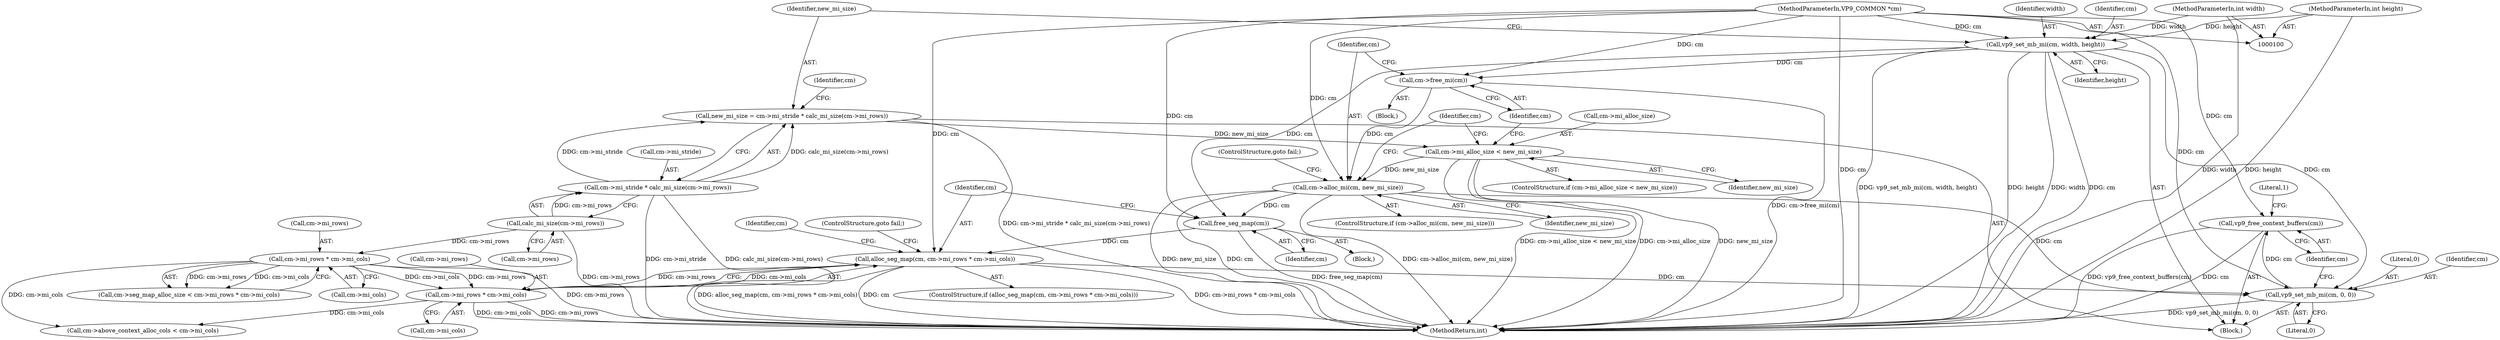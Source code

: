 digraph "0_Android_fdb1b40e7bb147c07bda988c9501ad223795d12d@API" {
"1000239" [label="(Call,vp9_free_context_buffers(cm))"];
"1000235" [label="(Call,vp9_set_mb_mi(cm, 0, 0))"];
"1000130" [label="(Call,cm->alloc_mi(cm, new_mi_size))"];
"1000127" [label="(Call,cm->free_mi(cm))"];
"1000106" [label="(Call,vp9_set_mb_mi(cm, width, height))"];
"1000101" [label="(MethodParameterIn,VP9_COMMON *cm)"];
"1000102" [label="(MethodParameterIn,int width)"];
"1000103" [label="(MethodParameterIn,int height)"];
"1000121" [label="(Call,cm->mi_alloc_size < new_mi_size)"];
"1000110" [label="(Call,new_mi_size = cm->mi_stride * calc_mi_size(cm->mi_rows))"];
"1000112" [label="(Call,cm->mi_stride * calc_mi_size(cm->mi_rows))"];
"1000116" [label="(Call,calc_mi_size(cm->mi_rows))"];
"1000150" [label="(Call,alloc_seg_map(cm, cm->mi_rows * cm->mi_cols))"];
"1000147" [label="(Call,free_seg_map(cm))"];
"1000152" [label="(Call,cm->mi_rows * cm->mi_cols)"];
"1000139" [label="(Call,cm->mi_rows * cm->mi_cols)"];
"1000163" [label="(Identifier,cm)"];
"1000113" [label="(Call,cm->mi_stride)"];
"1000106" [label="(Call,vp9_set_mb_mi(cm, width, height))"];
"1000126" [label="(Block,)"];
"1000146" [label="(Block,)"];
"1000108" [label="(Identifier,width)"];
"1000122" [label="(Call,cm->mi_alloc_size)"];
"1000150" [label="(Call,alloc_seg_map(cm, cm->mi_rows * cm->mi_cols))"];
"1000123" [label="(Identifier,cm)"];
"1000147" [label="(Call,free_seg_map(cm))"];
"1000238" [label="(Literal,0)"];
"1000156" [label="(Call,cm->mi_cols)"];
"1000240" [label="(Identifier,cm)"];
"1000149" [label="(ControlStructure,if (alloc_seg_map(cm, cm->mi_rows * cm->mi_cols)))"];
"1000143" [label="(Call,cm->mi_cols)"];
"1000235" [label="(Call,vp9_set_mb_mi(cm, 0, 0))"];
"1000130" [label="(Call,cm->alloc_mi(cm, new_mi_size))"];
"1000104" [label="(Block,)"];
"1000102" [label="(MethodParameterIn,int width)"];
"1000111" [label="(Identifier,new_mi_size)"];
"1000110" [label="(Call,new_mi_size = cm->mi_stride * calc_mi_size(cm->mi_rows))"];
"1000151" [label="(Identifier,cm)"];
"1000242" [label="(Literal,1)"];
"1000140" [label="(Call,cm->mi_rows)"];
"1000135" [label="(Call,cm->seg_map_alloc_size < cm->mi_rows * cm->mi_cols)"];
"1000237" [label="(Literal,0)"];
"1000137" [label="(Identifier,cm)"];
"1000239" [label="(Call,vp9_free_context_buffers(cm))"];
"1000125" [label="(Identifier,new_mi_size)"];
"1000107" [label="(Identifier,cm)"];
"1000116" [label="(Call,calc_mi_size(cm->mi_rows))"];
"1000121" [label="(Call,cm->mi_alloc_size < new_mi_size)"];
"1000133" [label="(ControlStructure,goto fail;)"];
"1000152" [label="(Call,cm->mi_rows * cm->mi_cols)"];
"1000120" [label="(ControlStructure,if (cm->mi_alloc_size < new_mi_size))"];
"1000153" [label="(Call,cm->mi_rows)"];
"1000159" [label="(ControlStructure,goto fail;)"];
"1000103" [label="(MethodParameterIn,int height)"];
"1000161" [label="(Call,cm->above_context_alloc_cols < cm->mi_cols)"];
"1000117" [label="(Call,cm->mi_rows)"];
"1000148" [label="(Identifier,cm)"];
"1000139" [label="(Call,cm->mi_rows * cm->mi_cols)"];
"1000129" [label="(ControlStructure,if (cm->alloc_mi(cm, new_mi_size)))"];
"1000127" [label="(Call,cm->free_mi(cm))"];
"1000109" [label="(Identifier,height)"];
"1000101" [label="(MethodParameterIn,VP9_COMMON *cm)"];
"1000236" [label="(Identifier,cm)"];
"1000132" [label="(Identifier,new_mi_size)"];
"1000131" [label="(Identifier,cm)"];
"1000128" [label="(Identifier,cm)"];
"1000112" [label="(Call,cm->mi_stride * calc_mi_size(cm->mi_rows))"];
"1000243" [label="(MethodReturn,int)"];
"1000239" -> "1000104"  [label="AST: "];
"1000239" -> "1000240"  [label="CFG: "];
"1000240" -> "1000239"  [label="AST: "];
"1000242" -> "1000239"  [label="CFG: "];
"1000239" -> "1000243"  [label="DDG: vp9_free_context_buffers(cm)"];
"1000239" -> "1000243"  [label="DDG: cm"];
"1000235" -> "1000239"  [label="DDG: cm"];
"1000101" -> "1000239"  [label="DDG: cm"];
"1000235" -> "1000104"  [label="AST: "];
"1000235" -> "1000238"  [label="CFG: "];
"1000236" -> "1000235"  [label="AST: "];
"1000237" -> "1000235"  [label="AST: "];
"1000238" -> "1000235"  [label="AST: "];
"1000240" -> "1000235"  [label="CFG: "];
"1000235" -> "1000243"  [label="DDG: vp9_set_mb_mi(cm, 0, 0)"];
"1000130" -> "1000235"  [label="DDG: cm"];
"1000106" -> "1000235"  [label="DDG: cm"];
"1000150" -> "1000235"  [label="DDG: cm"];
"1000101" -> "1000235"  [label="DDG: cm"];
"1000130" -> "1000129"  [label="AST: "];
"1000130" -> "1000132"  [label="CFG: "];
"1000131" -> "1000130"  [label="AST: "];
"1000132" -> "1000130"  [label="AST: "];
"1000133" -> "1000130"  [label="CFG: "];
"1000137" -> "1000130"  [label="CFG: "];
"1000130" -> "1000243"  [label="DDG: cm->alloc_mi(cm, new_mi_size)"];
"1000130" -> "1000243"  [label="DDG: new_mi_size"];
"1000130" -> "1000243"  [label="DDG: cm"];
"1000127" -> "1000130"  [label="DDG: cm"];
"1000101" -> "1000130"  [label="DDG: cm"];
"1000121" -> "1000130"  [label="DDG: new_mi_size"];
"1000130" -> "1000147"  [label="DDG: cm"];
"1000127" -> "1000126"  [label="AST: "];
"1000127" -> "1000128"  [label="CFG: "];
"1000128" -> "1000127"  [label="AST: "];
"1000131" -> "1000127"  [label="CFG: "];
"1000127" -> "1000243"  [label="DDG: cm->free_mi(cm)"];
"1000106" -> "1000127"  [label="DDG: cm"];
"1000101" -> "1000127"  [label="DDG: cm"];
"1000106" -> "1000104"  [label="AST: "];
"1000106" -> "1000109"  [label="CFG: "];
"1000107" -> "1000106"  [label="AST: "];
"1000108" -> "1000106"  [label="AST: "];
"1000109" -> "1000106"  [label="AST: "];
"1000111" -> "1000106"  [label="CFG: "];
"1000106" -> "1000243"  [label="DDG: width"];
"1000106" -> "1000243"  [label="DDG: cm"];
"1000106" -> "1000243"  [label="DDG: vp9_set_mb_mi(cm, width, height)"];
"1000106" -> "1000243"  [label="DDG: height"];
"1000101" -> "1000106"  [label="DDG: cm"];
"1000102" -> "1000106"  [label="DDG: width"];
"1000103" -> "1000106"  [label="DDG: height"];
"1000106" -> "1000147"  [label="DDG: cm"];
"1000101" -> "1000100"  [label="AST: "];
"1000101" -> "1000243"  [label="DDG: cm"];
"1000101" -> "1000147"  [label="DDG: cm"];
"1000101" -> "1000150"  [label="DDG: cm"];
"1000102" -> "1000100"  [label="AST: "];
"1000102" -> "1000243"  [label="DDG: width"];
"1000103" -> "1000100"  [label="AST: "];
"1000103" -> "1000243"  [label="DDG: height"];
"1000121" -> "1000120"  [label="AST: "];
"1000121" -> "1000125"  [label="CFG: "];
"1000122" -> "1000121"  [label="AST: "];
"1000125" -> "1000121"  [label="AST: "];
"1000128" -> "1000121"  [label="CFG: "];
"1000137" -> "1000121"  [label="CFG: "];
"1000121" -> "1000243"  [label="DDG: new_mi_size"];
"1000121" -> "1000243"  [label="DDG: cm->mi_alloc_size < new_mi_size"];
"1000121" -> "1000243"  [label="DDG: cm->mi_alloc_size"];
"1000110" -> "1000121"  [label="DDG: new_mi_size"];
"1000110" -> "1000104"  [label="AST: "];
"1000110" -> "1000112"  [label="CFG: "];
"1000111" -> "1000110"  [label="AST: "];
"1000112" -> "1000110"  [label="AST: "];
"1000123" -> "1000110"  [label="CFG: "];
"1000110" -> "1000243"  [label="DDG: cm->mi_stride * calc_mi_size(cm->mi_rows)"];
"1000112" -> "1000110"  [label="DDG: cm->mi_stride"];
"1000112" -> "1000110"  [label="DDG: calc_mi_size(cm->mi_rows)"];
"1000112" -> "1000116"  [label="CFG: "];
"1000113" -> "1000112"  [label="AST: "];
"1000116" -> "1000112"  [label="AST: "];
"1000112" -> "1000243"  [label="DDG: cm->mi_stride"];
"1000112" -> "1000243"  [label="DDG: calc_mi_size(cm->mi_rows)"];
"1000116" -> "1000112"  [label="DDG: cm->mi_rows"];
"1000116" -> "1000117"  [label="CFG: "];
"1000117" -> "1000116"  [label="AST: "];
"1000116" -> "1000243"  [label="DDG: cm->mi_rows"];
"1000116" -> "1000139"  [label="DDG: cm->mi_rows"];
"1000150" -> "1000149"  [label="AST: "];
"1000150" -> "1000152"  [label="CFG: "];
"1000151" -> "1000150"  [label="AST: "];
"1000152" -> "1000150"  [label="AST: "];
"1000159" -> "1000150"  [label="CFG: "];
"1000163" -> "1000150"  [label="CFG: "];
"1000150" -> "1000243"  [label="DDG: cm"];
"1000150" -> "1000243"  [label="DDG: cm->mi_rows * cm->mi_cols"];
"1000150" -> "1000243"  [label="DDG: alloc_seg_map(cm, cm->mi_rows * cm->mi_cols)"];
"1000147" -> "1000150"  [label="DDG: cm"];
"1000152" -> "1000150"  [label="DDG: cm->mi_rows"];
"1000152" -> "1000150"  [label="DDG: cm->mi_cols"];
"1000147" -> "1000146"  [label="AST: "];
"1000147" -> "1000148"  [label="CFG: "];
"1000148" -> "1000147"  [label="AST: "];
"1000151" -> "1000147"  [label="CFG: "];
"1000147" -> "1000243"  [label="DDG: free_seg_map(cm)"];
"1000152" -> "1000156"  [label="CFG: "];
"1000153" -> "1000152"  [label="AST: "];
"1000156" -> "1000152"  [label="AST: "];
"1000152" -> "1000243"  [label="DDG: cm->mi_cols"];
"1000152" -> "1000243"  [label="DDG: cm->mi_rows"];
"1000139" -> "1000152"  [label="DDG: cm->mi_rows"];
"1000139" -> "1000152"  [label="DDG: cm->mi_cols"];
"1000152" -> "1000161"  [label="DDG: cm->mi_cols"];
"1000139" -> "1000135"  [label="AST: "];
"1000139" -> "1000143"  [label="CFG: "];
"1000140" -> "1000139"  [label="AST: "];
"1000143" -> "1000139"  [label="AST: "];
"1000135" -> "1000139"  [label="CFG: "];
"1000139" -> "1000243"  [label="DDG: cm->mi_rows"];
"1000139" -> "1000135"  [label="DDG: cm->mi_rows"];
"1000139" -> "1000135"  [label="DDG: cm->mi_cols"];
"1000139" -> "1000161"  [label="DDG: cm->mi_cols"];
}
